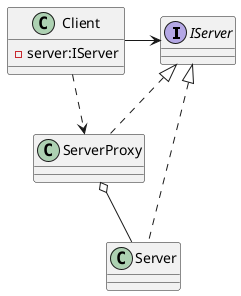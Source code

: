 @startuml

interface IServer

class Client {
    - server:IServer
}

class Server implements IServer
class ServerProxy implements IServer

Client -> IServer
Client ..> ServerProxy
ServerProxy o-- Server

@enduml